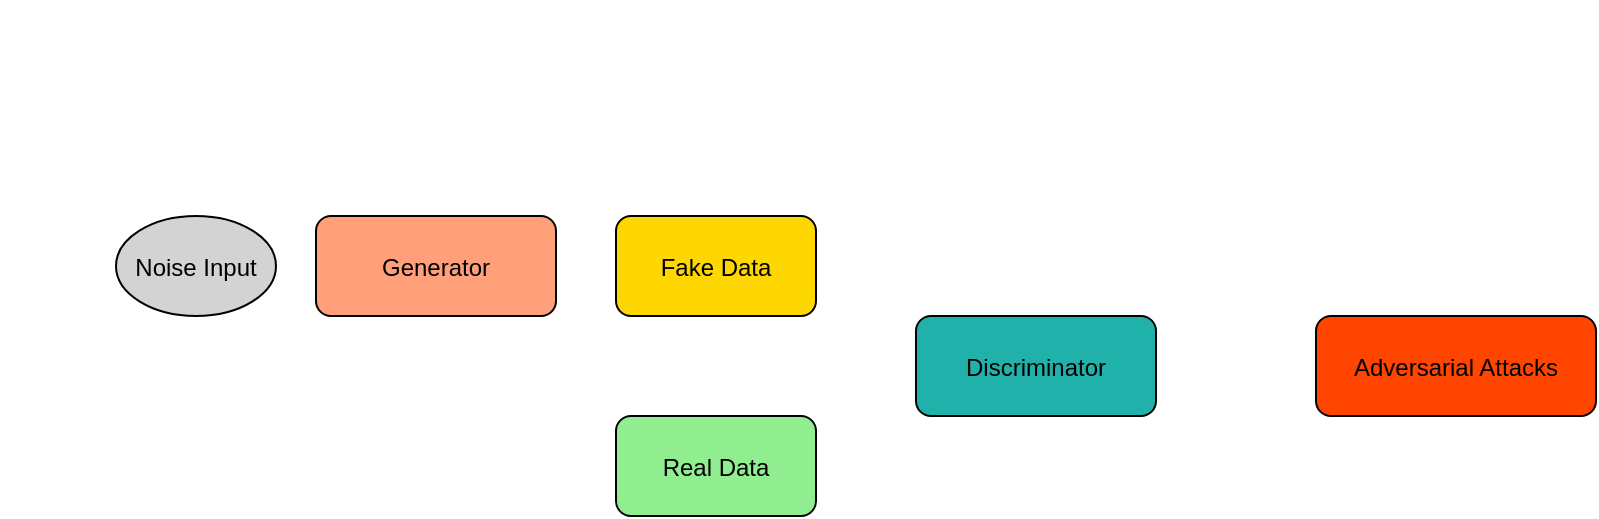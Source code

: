 <?xml version="1.0" encoding="UTF-8"?>
<mxfile>
  <diagram name="GAN Attack Generation Process">
    <mxGraphModel dx="1280" dy="720" grid="1" gridSize="10" guides="1" tooltips="1" connect="1" arrows="1" fold="1" page="1" pageScale="1" pageWidth="827" pageHeight="1169" math="0" shadow="0">
      <root>
        <mxCell id="0"/>
        <mxCell id="1" parent="0"/>
        
        <!-- GAN Components -->
        <mxCell id="2" value="Noise Input" style="ellipse;fillColor=#D3D3D3;" vertex="1" parent="1">
          <mxGeometry x="50" y="100" width="80" height="50" as="geometry"/>
        </mxCell>
        <mxCell id="3" value="Generator" style="rounded=1;fillColor=#FFA07A;" vertex="1" parent="1">
          <mxGeometry x="150" y="100" width="120" height="50" as="geometry"/>
        </mxCell>
        <mxCell id="4" value="Fake Data" style="rounded=1;fillColor=#FFD700;" vertex="1" parent="1">
          <mxGeometry x="300" y="100" width="100" height="50" as="geometry"/>
        </mxCell>
        <mxCell id="5" value="Real Data" style="rounded=1;fillColor=#90EE90;" vertex="1" parent="1">
          <mxGeometry x="300" y="200" width="100" height="50" as="geometry"/>
        </mxCell>
        <mxCell id="6" value="Discriminator" style="rounded=1;fillColor=#20B2AA;" vertex="1" parent="1">
          <mxGeometry x="450" y="150" width="120" height="50" as="geometry"/>
        </mxCell>
        <mxCell id="7" value="Adversarial Attacks" style="rounded=1;fillColor=#FF4500;" vertex="1" parent="1">
          <mxGeometry x="650" y="150" width="140" height="50" as="geometry"/>
        </mxCell>
        
        <!-- Arrows -->
        <mxCell id="8" edge="1" parent="1" source="2" target="3" style="edgeStyle=elbowEdgeStyle;rounded=1;"/>
        <mxCell id="9" edge="1" parent="1" source="3" target="4" style="edgeStyle=elbowEdgeStyle;rounded=1;"/>
        <mxCell id="10" edge="1" parent="1" source="5" target="6" style="edgeStyle=elbowEdgeStyle;rounded=1;"/>
        <mxCell id="11" edge="1" parent="1" source="4" target="6" style="edgeStyle=elbowEdgeStyle;rounded=1;"/>
        <mxCell id="12" edge="1" parent="1" source="6" target="7" style="edgeStyle=elbowEdgeStyle;rounded=1;"/>
      </root>
    </mxGraphModel>
  </diagram>
  
  <diagram name="RL-Enhanced IDS Process">
    <mxGraphModel dx="1280" dy="720" grid="1" gridSize="10" guides="1" tooltips="1" connect="1" arrows="1" fold="1" page="1" pageScale="1" pageWidth="827" pageHeight="1169" math="0" shadow="0">
      <root>
        <mxCell id="0"/>
        <mxCell id="1" parent="0"/>
        
        <!-- RL Agent and IDS -->
        <mxCell id="13" value="IoT Network Traffic" style="rounded=1;fillColor=#F0E68C;" vertex="1" parent="1">
          <mxGeometry x="50" y="250" width="160" height="50" as="geometry"/>
        </mxCell>
        <mxCell id="14" value="Feature Extraction" style="rounded=1;fillColor=#DAA520;" vertex="1" parent="1">
          <mxGeometry x="250" y="250" width="160" height="50" as="geometry"/>
        </mxCell>
        <mxCell id="15" value="Reinforcement Learning Agent" style="rounded=1;fillColor=#6495ED;" vertex="1" parent="1">
          <mxGeometry x="450" y="250" width="200" height="50" as="geometry"/>
        </mxCell>
        <mxCell id="16" value="Intrusion Detection System" style="rounded=1;fillColor=#FF6347;" vertex="1" parent="1">
          <mxGeometry x="700" y="250" width="200" height="50" as="geometry"/>
        </mxCell>
        <mxCell id="17" value="Threat Response" style="rounded=1;fillColor=#32CD32;" vertex="1" parent="1">
          <mxGeometry x="950" y="250" width="160" height="50" as="geometry"/>
        </mxCell>
        
        <!-- Arrows -->
        <mxCell id="18" edge="1" parent="1" source="13" target="14" style="edgeStyle=elbowEdgeStyle;rounded=1;"/>
        <mxCell id="19" edge="1" parent="1" source="14" target="15" style="edgeStyle=elbowEdgeStyle;rounded=1;"/>
        <mxCell id="20" edge="1" parent="1" source="15" target="16" style="edgeStyle=elbowEdgeStyle;rounded=1;"/>
        <mxCell id="21" edge="1" parent="1" source="16" target="17" style="edgeStyle=elbowEdgeStyle;rounded=1;"/>
      </root>
    </mxGraphModel>
  </diagram>
</mxfile>
